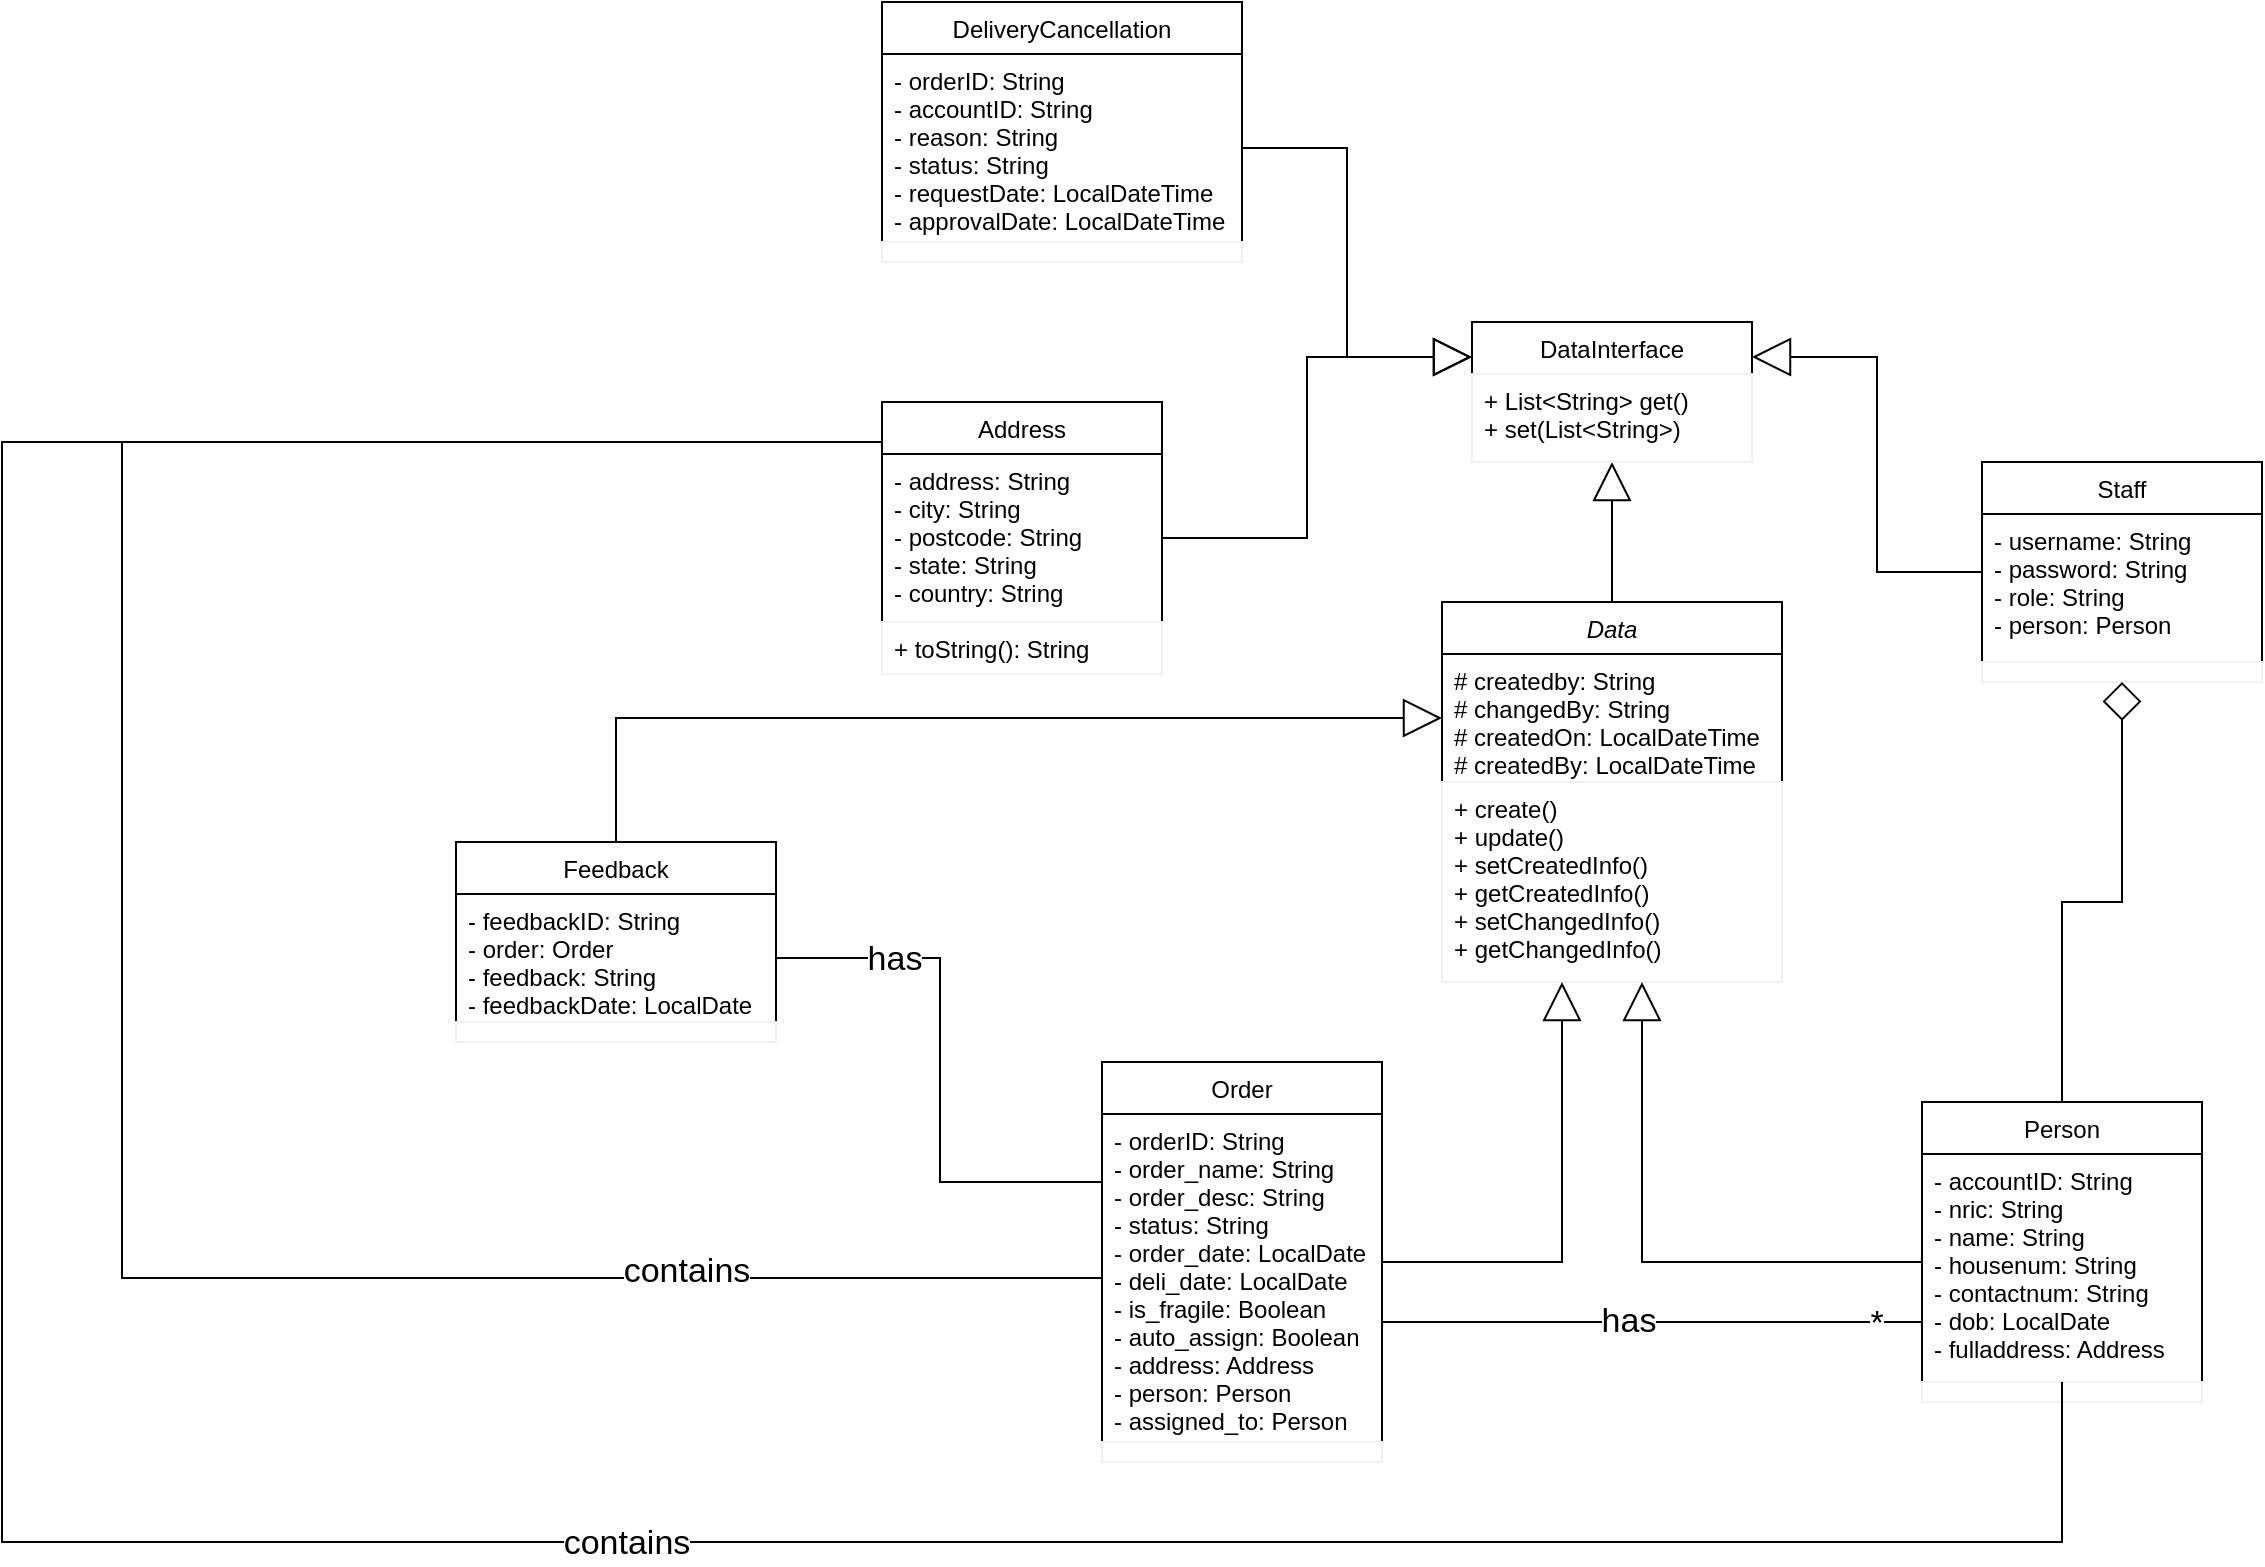 <mxfile version="13.8.5" type="device"><diagram id="C5RBs43oDa-KdzZeNtuy" name="Page-1"><mxGraphModel dx="2249" dy="1942" grid="1" gridSize="10" guides="1" tooltips="1" connect="1" arrows="1" fold="1" page="1" pageScale="1" pageWidth="827" pageHeight="1169" math="0" shadow="0"><root><mxCell id="WIyWlLk6GJQsqaUBKTNV-0"/><mxCell id="WIyWlLk6GJQsqaUBKTNV-1" parent="WIyWlLk6GJQsqaUBKTNV-0"/><mxCell id="cXMyxUQIDijz1FK0eg5M-33" style="edgeStyle=orthogonalEdgeStyle;rounded=0;orthogonalLoop=1;jettySize=auto;html=1;entryX=0.5;entryY=1;entryDx=0;entryDy=0;endArrow=block;endFill=0;startSize=17;endSize=17;" parent="WIyWlLk6GJQsqaUBKTNV-1" source="cXMyxUQIDijz1FK0eg5M-0" target="cXMyxUQIDijz1FK0eg5M-4" edge="1"><mxGeometry relative="1" as="geometry"/></mxCell><mxCell id="cXMyxUQIDijz1FK0eg5M-0" value="Data" style="swimlane;fontStyle=2;childLayout=stackLayout;horizontal=1;startSize=26;fillColor=none;horizontalStack=0;resizeParent=1;resizeParentMax=0;resizeLast=0;collapsible=1;marginBottom=0;" parent="WIyWlLk6GJQsqaUBKTNV-1" vertex="1"><mxGeometry x="-80" y="-110" width="170" height="190" as="geometry"/></mxCell><mxCell id="cXMyxUQIDijz1FK0eg5M-1" value="# createdby: String&#xA;# changedBy: String&#xA;# createdOn: LocalDateTime&#xA;# createdBy: LocalDateTime&#xA;" style="text;strokeColor=none;fillColor=none;align=left;verticalAlign=top;spacingLeft=4;spacingRight=4;overflow=hidden;rotatable=0;points=[[0,0.5],[1,0.5]];portConstraint=eastwest;" parent="cXMyxUQIDijz1FK0eg5M-0" vertex="1"><mxGeometry y="26" width="170" height="64" as="geometry"/></mxCell><mxCell id="cXMyxUQIDijz1FK0eg5M-2" value="+ create()&#xA;+ update()&#xA;+ setCreatedInfo()&#xA;+ getCreatedInfo()&#xA;+ setChangedInfo()&#xA;+ getChangedInfo()&#xA;" style="text;align=left;verticalAlign=top;spacingLeft=4;spacingRight=4;overflow=hidden;rotatable=0;points=[[0,0.5],[1,0.5]];portConstraint=eastwest;strokeColor=#f0f0f0;" parent="cXMyxUQIDijz1FK0eg5M-0" vertex="1"><mxGeometry y="90" width="170" height="100" as="geometry"/></mxCell><mxCell id="cXMyxUQIDijz1FK0eg5M-4" value="DataInterface" style="swimlane;fontStyle=0;childLayout=stackLayout;horizontal=1;startSize=26;fillColor=none;horizontalStack=0;resizeParent=1;resizeParentMax=0;resizeLast=0;collapsible=1;marginBottom=0;" parent="WIyWlLk6GJQsqaUBKTNV-1" vertex="1"><mxGeometry x="-65" y="-250" width="140" height="70" as="geometry"/></mxCell><mxCell id="cXMyxUQIDijz1FK0eg5M-5" value="+ List&lt;String&gt; get()&#xA;+ set(List&lt;String&gt;)&#xA;" style="text;fillColor=none;align=left;verticalAlign=top;spacingLeft=4;spacingRight=4;overflow=hidden;rotatable=0;points=[[0,0.5],[1,0.5]];portConstraint=eastwest;strokeColor=#f0f0f0;" parent="cXMyxUQIDijz1FK0eg5M-4" vertex="1"><mxGeometry y="26" width="140" height="44" as="geometry"/></mxCell><mxCell id="cXMyxUQIDijz1FK0eg5M-8" value="Address" style="swimlane;fontStyle=0;childLayout=stackLayout;horizontal=1;startSize=26;fillColor=none;horizontalStack=0;resizeParent=1;resizeParentMax=0;resizeLast=0;collapsible=1;marginBottom=0;" parent="WIyWlLk6GJQsqaUBKTNV-1" vertex="1"><mxGeometry x="-360" y="-210" width="140" height="136" as="geometry"/></mxCell><mxCell id="cXMyxUQIDijz1FK0eg5M-9" value="- address: String&#xA;- city: String&#xA;- postcode: String&#xA;- state: String&#xA;- country: String" style="text;strokeColor=none;fillColor=none;align=left;verticalAlign=top;spacingLeft=4;spacingRight=4;overflow=hidden;rotatable=0;points=[[0,0.5],[1,0.5]];portConstraint=eastwest;" parent="cXMyxUQIDijz1FK0eg5M-8" vertex="1"><mxGeometry y="26" width="140" height="84" as="geometry"/></mxCell><mxCell id="cXMyxUQIDijz1FK0eg5M-10" value="+ toString(): String" style="text;fillColor=none;align=left;verticalAlign=top;spacingLeft=4;spacingRight=4;overflow=hidden;rotatable=0;points=[[0,0.5],[1,0.5]];portConstraint=eastwest;strokeColor=#f0f0f0;" parent="cXMyxUQIDijz1FK0eg5M-8" vertex="1"><mxGeometry y="110" width="140" height="26" as="geometry"/></mxCell><mxCell id="cXMyxUQIDijz1FK0eg5M-42" style="edgeStyle=orthogonalEdgeStyle;rounded=0;orthogonalLoop=1;jettySize=auto;html=1;entryX=1;entryY=0.25;entryDx=0;entryDy=0;startSize=17;endArrow=block;endFill=0;endSize=17;" parent="WIyWlLk6GJQsqaUBKTNV-1" source="cXMyxUQIDijz1FK0eg5M-17" target="cXMyxUQIDijz1FK0eg5M-4" edge="1"><mxGeometry relative="1" as="geometry"/></mxCell><mxCell id="cXMyxUQIDijz1FK0eg5M-17" value="Staff" style="swimlane;fontStyle=0;childLayout=stackLayout;horizontal=1;startSize=26;fillColor=none;horizontalStack=0;resizeParent=1;resizeParentMax=0;resizeLast=0;collapsible=1;marginBottom=0;" parent="WIyWlLk6GJQsqaUBKTNV-1" vertex="1"><mxGeometry x="190" y="-180" width="140" height="110" as="geometry"/></mxCell><mxCell id="cXMyxUQIDijz1FK0eg5M-18" value="- username: String&#xA;- password: String&#xA;- role: String&#xA;- person: Person" style="text;strokeColor=none;fillColor=none;align=left;verticalAlign=top;spacingLeft=4;spacingRight=4;overflow=hidden;rotatable=0;points=[[0,0.5],[1,0.5]];portConstraint=eastwest;" parent="cXMyxUQIDijz1FK0eg5M-17" vertex="1"><mxGeometry y="26" width="140" height="74" as="geometry"/></mxCell><mxCell id="cXMyxUQIDijz1FK0eg5M-19" value="" style="text;fillColor=none;align=left;verticalAlign=top;spacingLeft=4;spacingRight=4;overflow=hidden;rotatable=0;points=[[0,0.5],[1,0.5]];portConstraint=eastwest;strokeColor=#f0f0f0;" parent="cXMyxUQIDijz1FK0eg5M-17" vertex="1"><mxGeometry y="100" width="140" height="10" as="geometry"/></mxCell><mxCell id="cXMyxUQIDijz1FK0eg5M-36" style="edgeStyle=orthogonalEdgeStyle;rounded=0;orthogonalLoop=1;jettySize=auto;html=1;endArrow=block;endFill=0;endSize=17;startSize=17;" parent="WIyWlLk6GJQsqaUBKTNV-1" source="cXMyxUQIDijz1FK0eg5M-24" edge="1"><mxGeometry relative="1" as="geometry"><mxPoint x="20" y="80" as="targetPoint"/><Array as="points"><mxPoint x="20" y="220"/><mxPoint x="20" y="80"/></Array></mxGeometry></mxCell><mxCell id="cXMyxUQIDijz1FK0eg5M-37" style="edgeStyle=orthogonalEdgeStyle;rounded=0;orthogonalLoop=1;jettySize=auto;html=1;entryX=0.5;entryY=1;entryDx=0;entryDy=0;endArrow=diamond;endFill=0;endSize=17;startSize=17;" parent="WIyWlLk6GJQsqaUBKTNV-1" source="cXMyxUQIDijz1FK0eg5M-24" target="cXMyxUQIDijz1FK0eg5M-17" edge="1"><mxGeometry relative="1" as="geometry"/></mxCell><mxCell id="cXMyxUQIDijz1FK0eg5M-24" value="Person" style="swimlane;fontStyle=0;childLayout=stackLayout;horizontal=1;startSize=26;fillColor=none;horizontalStack=0;resizeParent=1;resizeParentMax=0;resizeLast=0;collapsible=1;marginBottom=0;" parent="WIyWlLk6GJQsqaUBKTNV-1" vertex="1"><mxGeometry x="160" y="140" width="140" height="150" as="geometry"/></mxCell><mxCell id="cXMyxUQIDijz1FK0eg5M-25" value="- accountID: String&#xA;- nric: String&#xA;- name: String&#xA;- housenum: String&#xA;- contactnum: String&#xA;- dob: LocalDate&#xA;- fulladdress: Address&#xA;" style="text;strokeColor=none;fillColor=none;align=left;verticalAlign=top;spacingLeft=4;spacingRight=4;overflow=hidden;rotatable=0;points=[[0,0.5],[1,0.5]];portConstraint=eastwest;" parent="cXMyxUQIDijz1FK0eg5M-24" vertex="1"><mxGeometry y="26" width="140" height="114" as="geometry"/></mxCell><mxCell id="cXMyxUQIDijz1FK0eg5M-26" value="" style="text;fillColor=none;align=left;verticalAlign=top;spacingLeft=4;spacingRight=4;overflow=hidden;rotatable=0;points=[[0,0.5],[1,0.5]];portConstraint=eastwest;strokeColor=#f0f0f0;" parent="cXMyxUQIDijz1FK0eg5M-24" vertex="1"><mxGeometry y="140" width="140" height="10" as="geometry"/></mxCell><mxCell id="cXMyxUQIDijz1FK0eg5M-27" value="DeliveryCancellation" style="swimlane;fontStyle=0;childLayout=stackLayout;horizontal=1;startSize=26;fillColor=none;horizontalStack=0;resizeParent=1;resizeParentMax=0;resizeLast=0;collapsible=1;marginBottom=0;" parent="WIyWlLk6GJQsqaUBKTNV-1" vertex="1"><mxGeometry x="-360" y="-410" width="180" height="130" as="geometry"/></mxCell><mxCell id="cXMyxUQIDijz1FK0eg5M-28" value="- orderID: String&#xA;- accountID: String&#xA;- reason: String&#xA;- status: String&#xA;- requestDate: LocalDateTime&#xA;- approvalDate: LocalDateTime&#xA;&#xA;" style="text;strokeColor=none;fillColor=none;align=left;verticalAlign=top;spacingLeft=4;spacingRight=4;overflow=hidden;rotatable=0;points=[[0,0.5],[1,0.5]];portConstraint=eastwest;" parent="cXMyxUQIDijz1FK0eg5M-27" vertex="1"><mxGeometry y="26" width="180" height="94" as="geometry"/></mxCell><mxCell id="cXMyxUQIDijz1FK0eg5M-29" value="" style="text;fillColor=none;align=left;verticalAlign=top;spacingLeft=4;spacingRight=4;overflow=hidden;rotatable=0;points=[[0,0.5],[1,0.5]];portConstraint=eastwest;strokeColor=#f0f0f0;" parent="cXMyxUQIDijz1FK0eg5M-27" vertex="1"><mxGeometry y="120" width="180" height="10" as="geometry"/></mxCell><mxCell id="cXMyxUQIDijz1FK0eg5M-34" style="edgeStyle=orthogonalEdgeStyle;rounded=0;orthogonalLoop=1;jettySize=auto;html=1;endArrow=block;endFill=0;endSize=17;startSize=17;" parent="WIyWlLk6GJQsqaUBKTNV-1" source="cXMyxUQIDijz1FK0eg5M-30" edge="1"><mxGeometry relative="1" as="geometry"><mxPoint x="-20" y="80" as="targetPoint"/><Array as="points"><mxPoint x="-20" y="220"/><mxPoint x="-20" y="80"/></Array></mxGeometry></mxCell><mxCell id="cXMyxUQIDijz1FK0eg5M-30" value="Order" style="swimlane;fontStyle=0;childLayout=stackLayout;horizontal=1;startSize=26;fillColor=none;horizontalStack=0;resizeParent=1;resizeParentMax=0;resizeLast=0;collapsible=1;marginBottom=0;" parent="WIyWlLk6GJQsqaUBKTNV-1" vertex="1"><mxGeometry x="-250" y="120" width="140" height="200" as="geometry"/></mxCell><mxCell id="cXMyxUQIDijz1FK0eg5M-31" value="- orderID: String&#xA;- order_name: String&#xA;- order_desc: String&#xA;- status: String&#xA;- order_date: LocalDate&#xA;- deli_date: LocalDate&#xA;- is_fragile: Boolean&#xA;- auto_assign: Boolean&#xA;- address: Address&#xA;- person: Person&#xA;- assigned_to: Person&#xA;" style="text;strokeColor=none;fillColor=none;align=left;verticalAlign=top;spacingLeft=4;spacingRight=4;overflow=hidden;rotatable=0;points=[[0,0.5],[1,0.5]];portConstraint=eastwest;" parent="cXMyxUQIDijz1FK0eg5M-30" vertex="1"><mxGeometry y="26" width="140" height="164" as="geometry"/></mxCell><mxCell id="cXMyxUQIDijz1FK0eg5M-32" value="" style="text;fillColor=none;align=left;verticalAlign=top;spacingLeft=4;spacingRight=4;overflow=hidden;rotatable=0;points=[[0,0.5],[1,0.5]];portConstraint=eastwest;strokeColor=#f0f0f0;" parent="cXMyxUQIDijz1FK0eg5M-30" vertex="1"><mxGeometry y="190" width="140" height="10" as="geometry"/></mxCell><mxCell id="cXMyxUQIDijz1FK0eg5M-38" style="edgeStyle=orthogonalEdgeStyle;rounded=0;orthogonalLoop=1;jettySize=auto;html=1;entryX=0;entryY=0.25;entryDx=0;entryDy=0;startSize=17;endArrow=block;endFill=0;endSize=17;" parent="WIyWlLk6GJQsqaUBKTNV-1" source="cXMyxUQIDijz1FK0eg5M-28" target="cXMyxUQIDijz1FK0eg5M-4" edge="1"><mxGeometry relative="1" as="geometry"/></mxCell><mxCell id="cXMyxUQIDijz1FK0eg5M-39" style="edgeStyle=orthogonalEdgeStyle;rounded=0;orthogonalLoop=1;jettySize=auto;html=1;entryX=0;entryY=0.25;entryDx=0;entryDy=0;startSize=17;endArrow=block;endFill=0;endSize=17;" parent="WIyWlLk6GJQsqaUBKTNV-1" source="cXMyxUQIDijz1FK0eg5M-9" target="cXMyxUQIDijz1FK0eg5M-4" edge="1"><mxGeometry relative="1" as="geometry"/></mxCell><mxCell id="cXMyxUQIDijz1FK0eg5M-40" style="edgeStyle=orthogonalEdgeStyle;rounded=0;orthogonalLoop=1;jettySize=auto;html=1;entryX=0;entryY=0.147;entryDx=0;entryDy=0;entryPerimeter=0;startSize=17;endArrow=none;endFill=0;endSize=17;" parent="WIyWlLk6GJQsqaUBKTNV-1" source="cXMyxUQIDijz1FK0eg5M-31" target="cXMyxUQIDijz1FK0eg5M-8" edge="1"><mxGeometry relative="1" as="geometry"><Array as="points"><mxPoint x="-740" y="228"/><mxPoint x="-740" y="-190"/></Array></mxGeometry></mxCell><mxCell id="cXMyxUQIDijz1FK0eg5M-45" value="contains" style="edgeLabel;html=1;align=center;verticalAlign=middle;resizable=0;points=[];fontSize=17;" parent="cXMyxUQIDijz1FK0eg5M-40" vertex="1" connectable="0"><mxGeometry x="-0.676" y="-3" relative="1" as="geometry"><mxPoint as="offset"/></mxGeometry></mxCell><mxCell id="cXMyxUQIDijz1FK0eg5M-41" style="edgeStyle=orthogonalEdgeStyle;rounded=0;orthogonalLoop=1;jettySize=auto;html=1;startSize=17;endArrow=none;endFill=0;endSize=17;" parent="WIyWlLk6GJQsqaUBKTNV-1" source="cXMyxUQIDijz1FK0eg5M-25" edge="1"><mxGeometry relative="1" as="geometry"><mxPoint x="-360" y="-190" as="targetPoint"/><Array as="points"><mxPoint x="230" y="360"/><mxPoint x="-800" y="360"/><mxPoint x="-800" y="-190"/></Array></mxGeometry></mxCell><mxCell id="cXMyxUQIDijz1FK0eg5M-46" value="contains" style="edgeLabel;html=1;align=center;verticalAlign=middle;resizable=0;points=[];fontSize=17;" parent="cXMyxUQIDijz1FK0eg5M-41" vertex="1" connectable="0"><mxGeometry x="-0.24" y="1" relative="1" as="geometry"><mxPoint as="offset"/></mxGeometry></mxCell><mxCell id="cXMyxUQIDijz1FK0eg5M-43" style="edgeStyle=orthogonalEdgeStyle;rounded=0;orthogonalLoop=1;jettySize=auto;html=1;entryX=0;entryY=0.737;entryDx=0;entryDy=0;entryPerimeter=0;startSize=17;endArrow=none;endFill=0;endSize=17;" parent="WIyWlLk6GJQsqaUBKTNV-1" source="cXMyxUQIDijz1FK0eg5M-31" target="cXMyxUQIDijz1FK0eg5M-25" edge="1"><mxGeometry relative="1" as="geometry"><Array as="points"><mxPoint x="-40" y="250"/><mxPoint x="-40" y="250"/></Array></mxGeometry></mxCell><mxCell id="cXMyxUQIDijz1FK0eg5M-44" value="has" style="edgeLabel;html=1;align=center;verticalAlign=middle;resizable=0;points=[];fontSize=17;" parent="cXMyxUQIDijz1FK0eg5M-43" vertex="1" connectable="0"><mxGeometry x="-0.089" relative="1" as="geometry"><mxPoint as="offset"/></mxGeometry></mxCell><mxCell id="cXMyxUQIDijz1FK0eg5M-50" value="*" style="edgeLabel;html=1;align=center;verticalAlign=middle;resizable=0;points=[];fontSize=17;" parent="cXMyxUQIDijz1FK0eg5M-43" vertex="1" connectable="0"><mxGeometry x="0.83" y="-1" relative="1" as="geometry"><mxPoint as="offset"/></mxGeometry></mxCell><mxCell id="H94lClZTrrURXJykK8I9-4" style="edgeStyle=orthogonalEdgeStyle;rounded=0;orthogonalLoop=1;jettySize=auto;html=1;entryX=0;entryY=0.5;entryDx=0;entryDy=0;endArrow=block;endFill=0;endSize=17;" edge="1" parent="WIyWlLk6GJQsqaUBKTNV-1" source="H94lClZTrrURXJykK8I9-0" target="cXMyxUQIDijz1FK0eg5M-1"><mxGeometry relative="1" as="geometry"/></mxCell><mxCell id="H94lClZTrrURXJykK8I9-0" value="Feedback" style="swimlane;fontStyle=0;childLayout=stackLayout;horizontal=1;startSize=26;fillColor=none;horizontalStack=0;resizeParent=1;resizeParentMax=0;resizeLast=0;collapsible=1;marginBottom=0;" vertex="1" parent="WIyWlLk6GJQsqaUBKTNV-1"><mxGeometry x="-573" y="10" width="160" height="100" as="geometry"/></mxCell><mxCell id="H94lClZTrrURXJykK8I9-1" value="- feedbackID: String&#xA;- order: Order&#xA;- feedback: String&#xA;- feedbackDate: LocalDate&#xA;" style="text;strokeColor=none;fillColor=none;align=left;verticalAlign=top;spacingLeft=4;spacingRight=4;overflow=hidden;rotatable=0;points=[[0,0.5],[1,0.5]];portConstraint=eastwest;" vertex="1" parent="H94lClZTrrURXJykK8I9-0"><mxGeometry y="26" width="160" height="64" as="geometry"/></mxCell><mxCell id="H94lClZTrrURXJykK8I9-2" value="" style="text;fillColor=none;align=left;verticalAlign=top;spacingLeft=4;spacingRight=4;overflow=hidden;rotatable=0;points=[[0,0.5],[1,0.5]];portConstraint=eastwest;strokeColor=#f0f0f0;" vertex="1" parent="H94lClZTrrURXJykK8I9-0"><mxGeometry y="90" width="160" height="10" as="geometry"/></mxCell><mxCell id="H94lClZTrrURXJykK8I9-3" style="edgeStyle=orthogonalEdgeStyle;rounded=0;orthogonalLoop=1;jettySize=auto;html=1;entryX=1;entryY=0.5;entryDx=0;entryDy=0;endArrow=none;endFill=0;" edge="1" parent="WIyWlLk6GJQsqaUBKTNV-1" source="cXMyxUQIDijz1FK0eg5M-31" target="H94lClZTrrURXJykK8I9-1"><mxGeometry relative="1" as="geometry"><Array as="points"><mxPoint x="-331" y="180"/><mxPoint x="-331" y="68"/></Array></mxGeometry></mxCell><mxCell id="H94lClZTrrURXJykK8I9-5" value="has" style="edgeLabel;html=1;align=center;verticalAlign=middle;resizable=0;points=[];fontSize=17;" vertex="1" connectable="0" parent="H94lClZTrrURXJykK8I9-3"><mxGeometry x="0.571" y="1" relative="1" as="geometry"><mxPoint as="offset"/></mxGeometry></mxCell></root></mxGraphModel></diagram></mxfile>